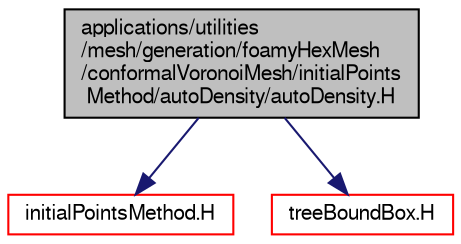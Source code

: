 digraph "applications/utilities/mesh/generation/foamyHexMesh/conformalVoronoiMesh/initialPointsMethod/autoDensity/autoDensity.H"
{
  bgcolor="transparent";
  edge [fontname="FreeSans",fontsize="10",labelfontname="FreeSans",labelfontsize="10"];
  node [fontname="FreeSans",fontsize="10",shape=record];
  Node0 [label="applications/utilities\l/mesh/generation/foamyHexMesh\l/conformalVoronoiMesh/initialPoints\lMethod/autoDensity/autoDensity.H",height=0.2,width=0.4,color="black", fillcolor="grey75", style="filled", fontcolor="black"];
  Node0 -> Node1 [color="midnightblue",fontsize="10",style="solid",fontname="FreeSans"];
  Node1 [label="initialPointsMethod.H",height=0.2,width=0.4,color="red",URL="$a18350.html"];
  Node0 -> Node170 [color="midnightblue",fontsize="10",style="solid",fontname="FreeSans"];
  Node170 [label="treeBoundBox.H",height=0.2,width=0.4,color="red",URL="$a12128.html"];
}
